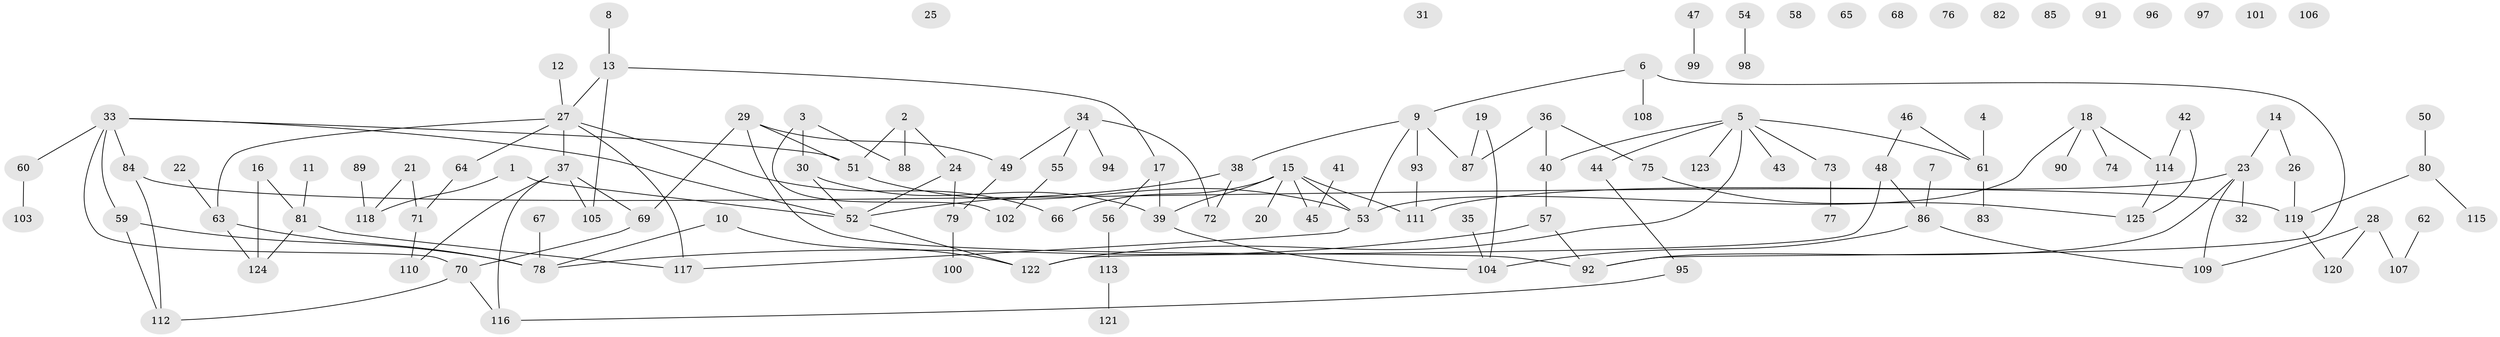 // Generated by graph-tools (version 1.1) at 2025/49/03/09/25 03:49:10]
// undirected, 125 vertices, 145 edges
graph export_dot {
graph [start="1"]
  node [color=gray90,style=filled];
  1;
  2;
  3;
  4;
  5;
  6;
  7;
  8;
  9;
  10;
  11;
  12;
  13;
  14;
  15;
  16;
  17;
  18;
  19;
  20;
  21;
  22;
  23;
  24;
  25;
  26;
  27;
  28;
  29;
  30;
  31;
  32;
  33;
  34;
  35;
  36;
  37;
  38;
  39;
  40;
  41;
  42;
  43;
  44;
  45;
  46;
  47;
  48;
  49;
  50;
  51;
  52;
  53;
  54;
  55;
  56;
  57;
  58;
  59;
  60;
  61;
  62;
  63;
  64;
  65;
  66;
  67;
  68;
  69;
  70;
  71;
  72;
  73;
  74;
  75;
  76;
  77;
  78;
  79;
  80;
  81;
  82;
  83;
  84;
  85;
  86;
  87;
  88;
  89;
  90;
  91;
  92;
  93;
  94;
  95;
  96;
  97;
  98;
  99;
  100;
  101;
  102;
  103;
  104;
  105;
  106;
  107;
  108;
  109;
  110;
  111;
  112;
  113;
  114;
  115;
  116;
  117;
  118;
  119;
  120;
  121;
  122;
  123;
  124;
  125;
  1 -- 52;
  1 -- 118;
  2 -- 24;
  2 -- 51;
  2 -- 88;
  3 -- 30;
  3 -- 88;
  3 -- 102;
  4 -- 61;
  5 -- 40;
  5 -- 43;
  5 -- 44;
  5 -- 61;
  5 -- 73;
  5 -- 122;
  5 -- 123;
  6 -- 9;
  6 -- 92;
  6 -- 108;
  7 -- 86;
  8 -- 13;
  9 -- 38;
  9 -- 53;
  9 -- 87;
  9 -- 93;
  10 -- 78;
  10 -- 122;
  11 -- 81;
  12 -- 27;
  13 -- 17;
  13 -- 27;
  13 -- 105;
  14 -- 23;
  14 -- 26;
  15 -- 20;
  15 -- 39;
  15 -- 45;
  15 -- 53;
  15 -- 66;
  15 -- 111;
  16 -- 81;
  16 -- 124;
  17 -- 39;
  17 -- 56;
  18 -- 53;
  18 -- 74;
  18 -- 90;
  18 -- 114;
  19 -- 87;
  19 -- 104;
  21 -- 71;
  21 -- 118;
  22 -- 63;
  23 -- 32;
  23 -- 92;
  23 -- 109;
  23 -- 111;
  24 -- 52;
  24 -- 79;
  26 -- 119;
  27 -- 37;
  27 -- 63;
  27 -- 64;
  27 -- 66;
  27 -- 117;
  28 -- 107;
  28 -- 109;
  28 -- 120;
  29 -- 49;
  29 -- 51;
  29 -- 69;
  29 -- 92;
  30 -- 39;
  30 -- 52;
  33 -- 51;
  33 -- 52;
  33 -- 59;
  33 -- 60;
  33 -- 70;
  33 -- 84;
  34 -- 49;
  34 -- 55;
  34 -- 72;
  34 -- 94;
  35 -- 104;
  36 -- 40;
  36 -- 75;
  36 -- 87;
  37 -- 69;
  37 -- 105;
  37 -- 110;
  37 -- 116;
  38 -- 52;
  38 -- 72;
  39 -- 104;
  40 -- 57;
  41 -- 45;
  42 -- 114;
  42 -- 125;
  44 -- 95;
  46 -- 48;
  46 -- 61;
  47 -- 99;
  48 -- 86;
  48 -- 122;
  49 -- 79;
  50 -- 80;
  51 -- 53;
  52 -- 122;
  53 -- 117;
  54 -- 98;
  55 -- 102;
  56 -- 113;
  57 -- 78;
  57 -- 92;
  59 -- 78;
  59 -- 112;
  60 -- 103;
  61 -- 83;
  62 -- 107;
  63 -- 78;
  63 -- 124;
  64 -- 71;
  67 -- 78;
  69 -- 70;
  70 -- 112;
  70 -- 116;
  71 -- 110;
  73 -- 77;
  75 -- 125;
  79 -- 100;
  80 -- 115;
  80 -- 119;
  81 -- 117;
  81 -- 124;
  84 -- 112;
  84 -- 119;
  86 -- 104;
  86 -- 109;
  89 -- 118;
  93 -- 111;
  95 -- 116;
  113 -- 121;
  114 -- 125;
  119 -- 120;
}
